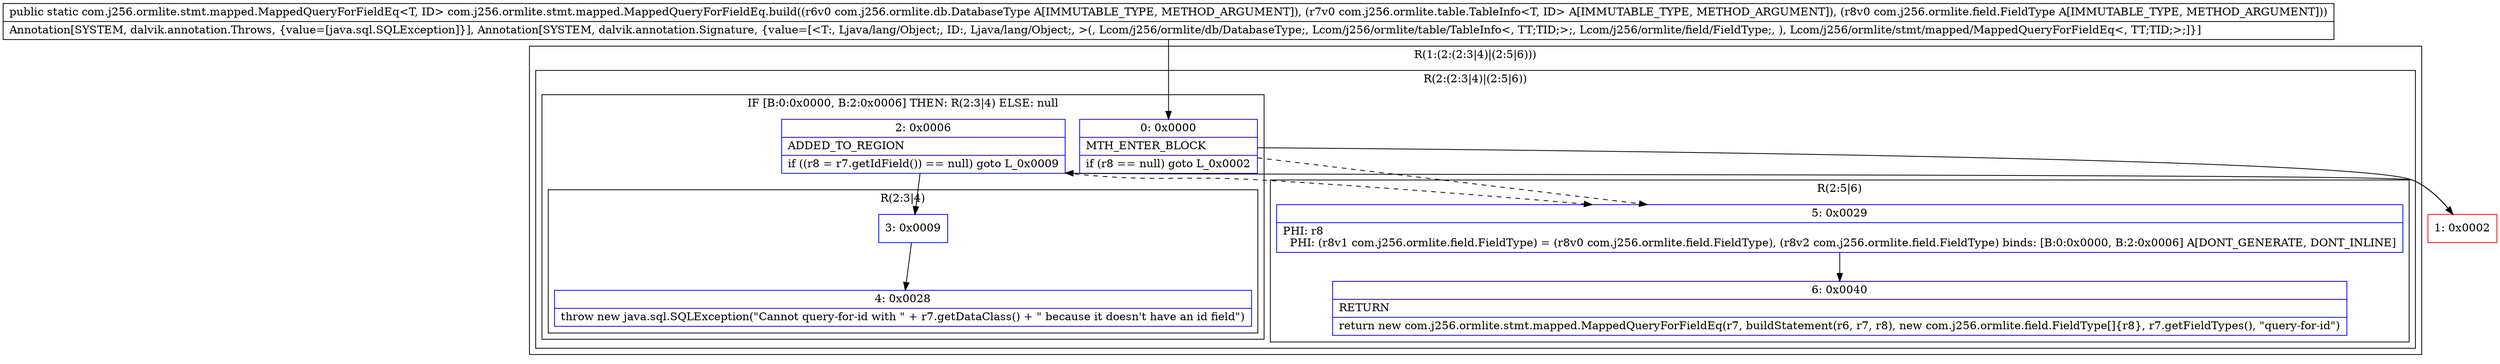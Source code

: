 digraph "CFG forcom.j256.ormlite.stmt.mapped.MappedQueryForFieldEq.build(Lcom\/j256\/ormlite\/db\/DatabaseType;Lcom\/j256\/ormlite\/table\/TableInfo;Lcom\/j256\/ormlite\/field\/FieldType;)Lcom\/j256\/ormlite\/stmt\/mapped\/MappedQueryForFieldEq;" {
subgraph cluster_Region_1301246782 {
label = "R(1:(2:(2:3|4)|(2:5|6)))";
node [shape=record,color=blue];
subgraph cluster_Region_406691598 {
label = "R(2:(2:3|4)|(2:5|6))";
node [shape=record,color=blue];
subgraph cluster_IfRegion_90042159 {
label = "IF [B:0:0x0000, B:2:0x0006] THEN: R(2:3|4) ELSE: null";
node [shape=record,color=blue];
Node_0 [shape=record,label="{0\:\ 0x0000|MTH_ENTER_BLOCK\l|if (r8 == null) goto L_0x0002\l}"];
Node_2 [shape=record,label="{2\:\ 0x0006|ADDED_TO_REGION\l|if ((r8 = r7.getIdField()) == null) goto L_0x0009\l}"];
subgraph cluster_Region_1102155332 {
label = "R(2:3|4)";
node [shape=record,color=blue];
Node_3 [shape=record,label="{3\:\ 0x0009}"];
Node_4 [shape=record,label="{4\:\ 0x0028|throw new java.sql.SQLException(\"Cannot query\-for\-id with \" + r7.getDataClass() + \" because it doesn't have an id field\")\l}"];
}
}
subgraph cluster_Region_2005996495 {
label = "R(2:5|6)";
node [shape=record,color=blue];
Node_5 [shape=record,label="{5\:\ 0x0029|PHI: r8 \l  PHI: (r8v1 com.j256.ormlite.field.FieldType) = (r8v0 com.j256.ormlite.field.FieldType), (r8v2 com.j256.ormlite.field.FieldType) binds: [B:0:0x0000, B:2:0x0006] A[DONT_GENERATE, DONT_INLINE]\l}"];
Node_6 [shape=record,label="{6\:\ 0x0040|RETURN\l|return new com.j256.ormlite.stmt.mapped.MappedQueryForFieldEq(r7, buildStatement(r6, r7, r8), new com.j256.ormlite.field.FieldType[]\{r8\}, r7.getFieldTypes(), \"query\-for\-id\")\l}"];
}
}
}
Node_1 [shape=record,color=red,label="{1\:\ 0x0002}"];
MethodNode[shape=record,label="{public static com.j256.ormlite.stmt.mapped.MappedQueryForFieldEq\<T, ID\> com.j256.ormlite.stmt.mapped.MappedQueryForFieldEq.build((r6v0 com.j256.ormlite.db.DatabaseType A[IMMUTABLE_TYPE, METHOD_ARGUMENT]), (r7v0 com.j256.ormlite.table.TableInfo\<T, ID\> A[IMMUTABLE_TYPE, METHOD_ARGUMENT]), (r8v0 com.j256.ormlite.field.FieldType A[IMMUTABLE_TYPE, METHOD_ARGUMENT]))  | Annotation[SYSTEM, dalvik.annotation.Throws, \{value=[java.sql.SQLException]\}], Annotation[SYSTEM, dalvik.annotation.Signature, \{value=[\<T:, Ljava\/lang\/Object;, ID:, Ljava\/lang\/Object;, \>(, Lcom\/j256\/ormlite\/db\/DatabaseType;, Lcom\/j256\/ormlite\/table\/TableInfo\<, TT;TID;\>;, Lcom\/j256\/ormlite\/field\/FieldType;, ), Lcom\/j256\/ormlite\/stmt\/mapped\/MappedQueryForFieldEq\<, TT;TID;\>;]\}]\l}"];
MethodNode -> Node_0;
Node_0 -> Node_1;
Node_0 -> Node_5[style=dashed];
Node_2 -> Node_3;
Node_2 -> Node_5[style=dashed];
Node_3 -> Node_4;
Node_5 -> Node_6;
Node_1 -> Node_2;
}


